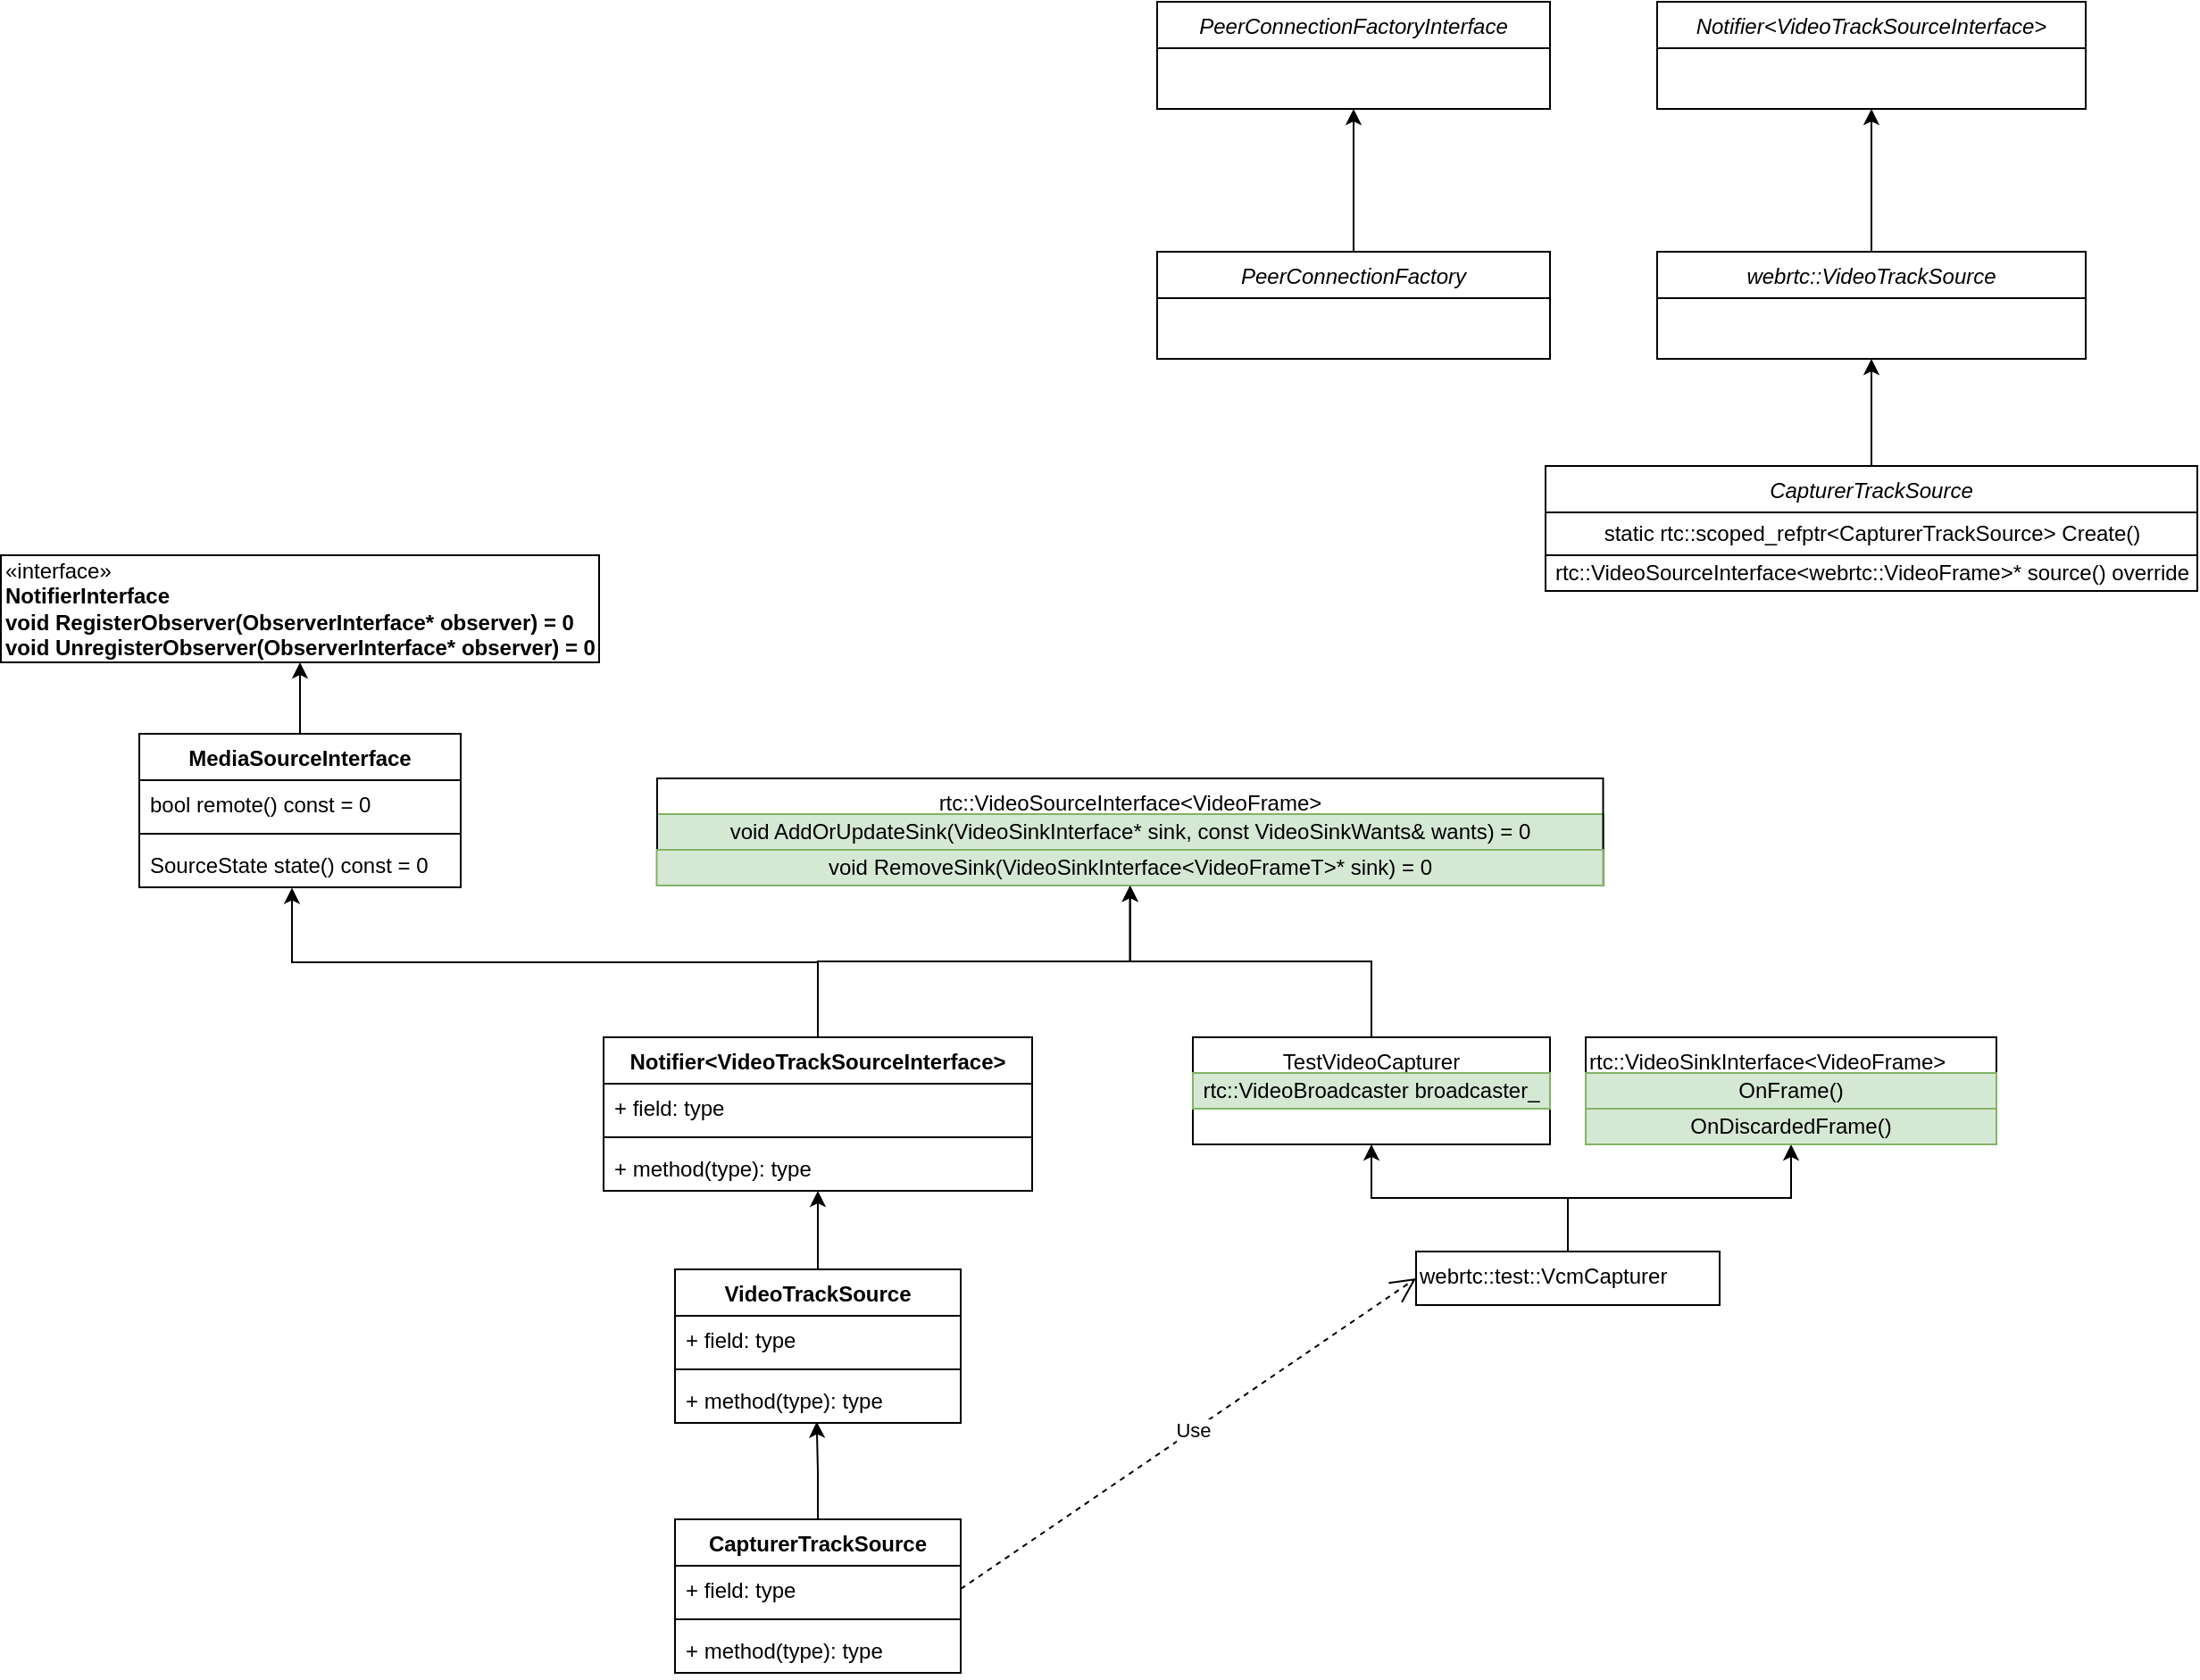 <mxfile version="15.2.9" type="github">
  <diagram id="C5RBs43oDa-KdzZeNtuy" name="Page-1">
    <mxGraphModel dx="1808" dy="532" grid="1" gridSize="10" guides="1" tooltips="1" connect="1" arrows="1" fold="1" page="1" pageScale="1" pageWidth="827" pageHeight="1169" math="0" shadow="0">
      <root>
        <mxCell id="WIyWlLk6GJQsqaUBKTNV-0" />
        <mxCell id="WIyWlLk6GJQsqaUBKTNV-1" parent="WIyWlLk6GJQsqaUBKTNV-0" />
        <mxCell id="zkfFHV4jXpPFQw0GAbJ--0" value="PeerConnectionFactoryInterface" style="swimlane;fontStyle=2;align=center;verticalAlign=top;childLayout=stackLayout;horizontal=1;startSize=26;horizontalStack=0;resizeParent=1;resizeLast=0;collapsible=1;marginBottom=0;rounded=0;shadow=0;strokeWidth=1;fillColor=default;strokeColor=default;fontColor=default;" parent="WIyWlLk6GJQsqaUBKTNV-1" vertex="1">
          <mxGeometry x="220" y="120" width="220" height="60" as="geometry">
            <mxRectangle x="230" y="140" width="160" height="26" as="alternateBounds" />
          </mxGeometry>
        </mxCell>
        <mxCell id="JoFXOxbV63k-gSRTrEm3-1" style="edgeStyle=orthogonalEdgeStyle;rounded=0;orthogonalLoop=1;jettySize=auto;html=1;exitX=0.5;exitY=0;exitDx=0;exitDy=0;entryX=0.5;entryY=1;entryDx=0;entryDy=0;startSize=26;fillColor=default;strokeColor=default;fontColor=default;" parent="WIyWlLk6GJQsqaUBKTNV-1" source="JoFXOxbV63k-gSRTrEm3-0" target="zkfFHV4jXpPFQw0GAbJ--0" edge="1">
          <mxGeometry relative="1" as="geometry" />
        </mxCell>
        <mxCell id="JoFXOxbV63k-gSRTrEm3-0" value="PeerConnectionFactory" style="swimlane;fontStyle=2;align=center;verticalAlign=top;childLayout=stackLayout;horizontal=1;startSize=26;horizontalStack=0;resizeParent=1;resizeLast=0;collapsible=1;marginBottom=0;rounded=0;shadow=0;strokeWidth=1;fillColor=default;strokeColor=default;fontColor=default;" parent="WIyWlLk6GJQsqaUBKTNV-1" vertex="1">
          <mxGeometry x="220" y="260" width="220" height="60" as="geometry">
            <mxRectangle x="220" y="260" width="160" height="26" as="alternateBounds" />
          </mxGeometry>
        </mxCell>
        <mxCell id="p7KayZ5e3qQGaBq0iAXb-0" value="Notifier&lt;VideoTrackSourceInterface&gt;" style="swimlane;fontStyle=2;align=center;verticalAlign=top;childLayout=stackLayout;horizontal=1;startSize=26;horizontalStack=0;resizeParent=1;resizeLast=0;collapsible=1;marginBottom=0;rounded=0;shadow=0;strokeWidth=1;fillColor=default;strokeColor=default;fontColor=default;" parent="WIyWlLk6GJQsqaUBKTNV-1" vertex="1">
          <mxGeometry x="500" y="120" width="240" height="60" as="geometry">
            <mxRectangle x="230" y="140" width="160" height="26" as="alternateBounds" />
          </mxGeometry>
        </mxCell>
        <mxCell id="p7KayZ5e3qQGaBq0iAXb-1" style="edgeStyle=orthogonalEdgeStyle;rounded=0;orthogonalLoop=1;jettySize=auto;html=1;exitX=0.5;exitY=0;exitDx=0;exitDy=0;entryX=0.5;entryY=1;entryDx=0;entryDy=0;startSize=26;fillColor=default;strokeColor=default;fontColor=default;" parent="WIyWlLk6GJQsqaUBKTNV-1" source="p7KayZ5e3qQGaBq0iAXb-2" target="p7KayZ5e3qQGaBq0iAXb-0" edge="1">
          <mxGeometry relative="1" as="geometry" />
        </mxCell>
        <mxCell id="p7KayZ5e3qQGaBq0iAXb-2" value="webrtc::VideoTrackSource" style="swimlane;fontStyle=2;align=center;verticalAlign=top;childLayout=stackLayout;horizontal=1;startSize=26;horizontalStack=0;resizeParent=1;resizeLast=0;collapsible=1;marginBottom=0;rounded=0;shadow=0;strokeWidth=1;fillColor=default;strokeColor=default;fontColor=default;" parent="WIyWlLk6GJQsqaUBKTNV-1" vertex="1">
          <mxGeometry x="500" y="260" width="240" height="60" as="geometry">
            <mxRectangle x="230" y="140" width="160" height="26" as="alternateBounds" />
          </mxGeometry>
        </mxCell>
        <mxCell id="p7KayZ5e3qQGaBq0iAXb-4" style="edgeStyle=orthogonalEdgeStyle;rounded=0;orthogonalLoop=1;jettySize=auto;html=1;exitX=0.5;exitY=0;exitDx=0;exitDy=0;entryX=0.5;entryY=1;entryDx=0;entryDy=0;fontColor=default;strokeColor=default;fillColor=default;" parent="WIyWlLk6GJQsqaUBKTNV-1" source="p7KayZ5e3qQGaBq0iAXb-3" target="p7KayZ5e3qQGaBq0iAXb-2" edge="1">
          <mxGeometry relative="1" as="geometry" />
        </mxCell>
        <mxCell id="p7KayZ5e3qQGaBq0iAXb-3" value="CapturerTrackSource" style="swimlane;fontStyle=2;align=center;verticalAlign=top;childLayout=stackLayout;horizontal=1;startSize=26;horizontalStack=0;resizeParent=1;resizeLast=0;collapsible=1;marginBottom=0;rounded=0;shadow=0;strokeWidth=1;fillColor=default;strokeColor=default;fontColor=default;" parent="WIyWlLk6GJQsqaUBKTNV-1" vertex="1">
          <mxGeometry x="437.5" y="380" width="365" height="70" as="geometry">
            <mxRectangle x="230" y="140" width="160" height="26" as="alternateBounds" />
          </mxGeometry>
        </mxCell>
        <mxCell id="p7KayZ5e3qQGaBq0iAXb-7" value="static rtc::scoped_refptr&amp;lt;CapturerTrackSource&amp;gt; Create()" style="rounded=0;whiteSpace=wrap;html=1;fontColor=default;strokeColor=default;fillColor=default;" parent="p7KayZ5e3qQGaBq0iAXb-3" vertex="1">
          <mxGeometry y="26" width="365" height="24" as="geometry" />
        </mxCell>
        <mxCell id="dP86Xrbdf1AUeSo-aDk7-17" value="rtc::VideoSourceInterface&amp;lt;webrtc::VideoFrame&amp;gt;* source() override" style="text;html=1;align=center;verticalAlign=middle;resizable=0;points=[];autosize=1;strokeColor=none;fillColor=none;" vertex="1" parent="p7KayZ5e3qQGaBq0iAXb-3">
          <mxGeometry y="50" width="365" height="20" as="geometry" />
        </mxCell>
        <mxCell id="p7KayZ5e3qQGaBq0iAXb-16" style="edgeStyle=orthogonalEdgeStyle;rounded=0;orthogonalLoop=1;jettySize=auto;html=1;exitX=0.5;exitY=0;exitDx=0;exitDy=0;fontColor=default;strokeColor=default;fillColor=default;" parent="WIyWlLk6GJQsqaUBKTNV-1" source="p7KayZ5e3qQGaBq0iAXb-13" target="p7KayZ5e3qQGaBq0iAXb-14" edge="1">
          <mxGeometry relative="1" as="geometry" />
        </mxCell>
        <mxCell id="p7KayZ5e3qQGaBq0iAXb-17" style="edgeStyle=orthogonalEdgeStyle;rounded=0;orthogonalLoop=1;jettySize=auto;html=1;exitX=0.5;exitY=0;exitDx=0;exitDy=0;entryX=0.5;entryY=1;entryDx=0;entryDy=0;fontColor=default;strokeColor=default;fillColor=default;" parent="WIyWlLk6GJQsqaUBKTNV-1" source="p7KayZ5e3qQGaBq0iAXb-13" target="p7KayZ5e3qQGaBq0iAXb-15" edge="1">
          <mxGeometry relative="1" as="geometry" />
        </mxCell>
        <mxCell id="p7KayZ5e3qQGaBq0iAXb-13" value="webrtc::test::VcmCapturer" style="text;whiteSpace=wrap;html=1;fontColor=default;strokeColor=default;" parent="WIyWlLk6GJQsqaUBKTNV-1" vertex="1">
          <mxGeometry x="365" y="820" width="170" height="30" as="geometry" />
        </mxCell>
        <mxCell id="dP86Xrbdf1AUeSo-aDk7-6" value="" style="edgeStyle=orthogonalEdgeStyle;rounded=0;orthogonalLoop=1;jettySize=auto;html=1;jumpStyle=none;" edge="1" parent="WIyWlLk6GJQsqaUBKTNV-1" source="p7KayZ5e3qQGaBq0iAXb-14" target="dP86Xrbdf1AUeSo-aDk7-5">
          <mxGeometry relative="1" as="geometry" />
        </mxCell>
        <mxCell id="p7KayZ5e3qQGaBq0iAXb-14" value="TestVideoCapturer" style="text;whiteSpace=wrap;html=1;fontColor=default;strokeColor=default;align=center;" parent="WIyWlLk6GJQsqaUBKTNV-1" vertex="1">
          <mxGeometry x="240" y="700" width="200" height="60" as="geometry" />
        </mxCell>
        <mxCell id="p7KayZ5e3qQGaBq0iAXb-15" value="rtc::VideoSinkInterface&amp;lt;VideoFrame&amp;gt;" style="text;whiteSpace=wrap;html=1;fontColor=default;strokeColor=default;align=left;" parent="WIyWlLk6GJQsqaUBKTNV-1" vertex="1">
          <mxGeometry x="460" y="700" width="230" height="60" as="geometry" />
        </mxCell>
        <mxCell id="dP86Xrbdf1AUeSo-aDk7-1" value="rtc::VideoBroadcaster broadcaster_" style="text;html=1;strokeColor=#82b366;fillColor=#d5e8d4;align=center;verticalAlign=middle;whiteSpace=wrap;rounded=0;" vertex="1" parent="WIyWlLk6GJQsqaUBKTNV-1">
          <mxGeometry x="240" y="720" width="200" height="20" as="geometry" />
        </mxCell>
        <mxCell id="dP86Xrbdf1AUeSo-aDk7-2" value="&lt;div style=&quot;text-align: left&quot;&gt;&lt;span&gt;OnFrame()&lt;/span&gt;&lt;/div&gt;" style="text;html=1;strokeColor=#82b366;fillColor=#d5e8d4;align=center;verticalAlign=middle;whiteSpace=wrap;rounded=0;" vertex="1" parent="WIyWlLk6GJQsqaUBKTNV-1">
          <mxGeometry x="460" y="720" width="230" height="20" as="geometry" />
        </mxCell>
        <mxCell id="dP86Xrbdf1AUeSo-aDk7-4" value="&lt;div style=&quot;text-align: left&quot;&gt;&lt;span&gt;&lt;font face=&quot;helvetica&quot;&gt;OnDiscardedFrame()&lt;/font&gt;&lt;/span&gt;&lt;/div&gt;" style="text;html=1;strokeColor=#82b366;fillColor=#d5e8d4;align=center;verticalAlign=middle;whiteSpace=wrap;rounded=0;" vertex="1" parent="WIyWlLk6GJQsqaUBKTNV-1">
          <mxGeometry x="460" y="740" width="230" height="20" as="geometry" />
        </mxCell>
        <mxCell id="dP86Xrbdf1AUeSo-aDk7-10" value="" style="group" vertex="1" connectable="0" parent="WIyWlLk6GJQsqaUBKTNV-1">
          <mxGeometry x="-60" y="555" width="540" height="60" as="geometry" />
        </mxCell>
        <mxCell id="dP86Xrbdf1AUeSo-aDk7-9" value="void AddOrUpdateSink(VideoSinkInterface* sink, const VideoSinkWants&amp;amp; wants) = 0" style="text;html=1;strokeColor=#82b366;fillColor=#d5e8d4;align=center;verticalAlign=middle;whiteSpace=wrap;rounded=0;" vertex="1" parent="dP86Xrbdf1AUeSo-aDk7-10">
          <mxGeometry y="20" width="530" height="20" as="geometry" />
        </mxCell>
        <mxCell id="dP86Xrbdf1AUeSo-aDk7-12" value="void RemoveSink(VideoSinkInterface&amp;lt;VideoFrameT&amp;gt;* sink) = 0" style="text;html=1;strokeColor=none;fillColor=none;align=center;verticalAlign=middle;whiteSpace=wrap;rounded=0;" vertex="1" parent="dP86Xrbdf1AUeSo-aDk7-10">
          <mxGeometry x="-0.25" y="40" width="540.25" height="20" as="geometry" />
        </mxCell>
        <mxCell id="dP86Xrbdf1AUeSo-aDk7-14" value="" style="group" vertex="1" connectable="0" parent="dP86Xrbdf1AUeSo-aDk7-10">
          <mxGeometry x="-0.25" width="540.25" height="60" as="geometry" />
        </mxCell>
        <mxCell id="dP86Xrbdf1AUeSo-aDk7-5" value="rtc::VideoSourceInterface&amp;lt;VideoFrame&amp;gt;" style="text;whiteSpace=wrap;html=1;fontColor=default;strokeColor=default;align=center;" vertex="1" parent="dP86Xrbdf1AUeSo-aDk7-14">
          <mxGeometry x="0.25" width="529.75" height="60" as="geometry" />
        </mxCell>
        <mxCell id="dP86Xrbdf1AUeSo-aDk7-13" value="void RemoveSink(VideoSinkInterface&amp;lt;VideoFrameT&amp;gt;* sink) = 0" style="text;html=1;strokeColor=#82b366;fillColor=#d5e8d4;align=center;verticalAlign=middle;whiteSpace=wrap;rounded=0;" vertex="1" parent="dP86Xrbdf1AUeSo-aDk7-14">
          <mxGeometry y="40" width="530" height="20" as="geometry" />
        </mxCell>
        <mxCell id="dP86Xrbdf1AUeSo-aDk7-22" value="" style="edgeStyle=orthogonalEdgeStyle;rounded=0;jumpStyle=none;orthogonalLoop=1;jettySize=auto;html=1;" edge="1" parent="WIyWlLk6GJQsqaUBKTNV-1" source="dP86Xrbdf1AUeSo-aDk7-18" target="dP86Xrbdf1AUeSo-aDk7-13">
          <mxGeometry relative="1" as="geometry" />
        </mxCell>
        <mxCell id="dP86Xrbdf1AUeSo-aDk7-28" style="edgeStyle=orthogonalEdgeStyle;rounded=0;jumpStyle=none;orthogonalLoop=1;jettySize=auto;html=1;entryX=0.475;entryY=1.011;entryDx=0;entryDy=0;entryPerimeter=0;" edge="1" parent="WIyWlLk6GJQsqaUBKTNV-1" source="dP86Xrbdf1AUeSo-aDk7-18" target="dP86Xrbdf1AUeSo-aDk7-26">
          <mxGeometry relative="1" as="geometry">
            <mxPoint x="-220" y="660" as="targetPoint" />
          </mxGeometry>
        </mxCell>
        <mxCell id="dP86Xrbdf1AUeSo-aDk7-18" value="Notifier&lt;VideoTrackSourceInterface&gt;" style="swimlane;fontStyle=1;align=center;verticalAlign=top;childLayout=stackLayout;horizontal=1;startSize=26;horizontalStack=0;resizeParent=1;resizeParentMax=0;resizeLast=0;collapsible=1;marginBottom=0;" vertex="1" parent="WIyWlLk6GJQsqaUBKTNV-1">
          <mxGeometry x="-90" y="700" width="240" height="86" as="geometry" />
        </mxCell>
        <mxCell id="dP86Xrbdf1AUeSo-aDk7-19" value="+ field: type" style="text;strokeColor=none;fillColor=none;align=left;verticalAlign=top;spacingLeft=4;spacingRight=4;overflow=hidden;rotatable=0;points=[[0,0.5],[1,0.5]];portConstraint=eastwest;" vertex="1" parent="dP86Xrbdf1AUeSo-aDk7-18">
          <mxGeometry y="26" width="240" height="26" as="geometry" />
        </mxCell>
        <mxCell id="dP86Xrbdf1AUeSo-aDk7-20" value="" style="line;strokeWidth=1;fillColor=none;align=left;verticalAlign=middle;spacingTop=-1;spacingLeft=3;spacingRight=3;rotatable=0;labelPosition=right;points=[];portConstraint=eastwest;" vertex="1" parent="dP86Xrbdf1AUeSo-aDk7-18">
          <mxGeometry y="52" width="240" height="8" as="geometry" />
        </mxCell>
        <mxCell id="dP86Xrbdf1AUeSo-aDk7-21" value="+ method(type): type" style="text;strokeColor=none;fillColor=none;align=left;verticalAlign=top;spacingLeft=4;spacingRight=4;overflow=hidden;rotatable=0;points=[[0,0.5],[1,0.5]];portConstraint=eastwest;" vertex="1" parent="dP86Xrbdf1AUeSo-aDk7-18">
          <mxGeometry y="60" width="240" height="26" as="geometry" />
        </mxCell>
        <mxCell id="dP86Xrbdf1AUeSo-aDk7-31" value="" style="edgeStyle=orthogonalEdgeStyle;rounded=0;jumpStyle=none;orthogonalLoop=1;jettySize=auto;html=1;" edge="1" parent="WIyWlLk6GJQsqaUBKTNV-1" source="dP86Xrbdf1AUeSo-aDk7-23" target="dP86Xrbdf1AUeSo-aDk7-30">
          <mxGeometry relative="1" as="geometry" />
        </mxCell>
        <mxCell id="dP86Xrbdf1AUeSo-aDk7-23" value="MediaSourceInterface" style="swimlane;fontStyle=1;align=center;verticalAlign=top;childLayout=stackLayout;horizontal=1;startSize=26;horizontalStack=0;resizeParent=1;resizeParentMax=0;resizeLast=0;collapsible=1;marginBottom=0;" vertex="1" parent="WIyWlLk6GJQsqaUBKTNV-1">
          <mxGeometry x="-350" y="530" width="180" height="86" as="geometry" />
        </mxCell>
        <mxCell id="dP86Xrbdf1AUeSo-aDk7-24" value="bool remote() const = 0" style="text;strokeColor=none;fillColor=none;align=left;verticalAlign=top;spacingLeft=4;spacingRight=4;overflow=hidden;rotatable=0;points=[[0,0.5],[1,0.5]];portConstraint=eastwest;" vertex="1" parent="dP86Xrbdf1AUeSo-aDk7-23">
          <mxGeometry y="26" width="180" height="26" as="geometry" />
        </mxCell>
        <mxCell id="dP86Xrbdf1AUeSo-aDk7-25" value="" style="line;strokeWidth=1;fillColor=none;align=left;verticalAlign=middle;spacingTop=-1;spacingLeft=3;spacingRight=3;rotatable=0;labelPosition=right;points=[];portConstraint=eastwest;" vertex="1" parent="dP86Xrbdf1AUeSo-aDk7-23">
          <mxGeometry y="52" width="180" height="8" as="geometry" />
        </mxCell>
        <mxCell id="dP86Xrbdf1AUeSo-aDk7-26" value="SourceState state() const = 0" style="text;strokeColor=none;fillColor=none;align=left;verticalAlign=top;spacingLeft=4;spacingRight=4;overflow=hidden;rotatable=0;points=[[0,0.5],[1,0.5]];portConstraint=eastwest;" vertex="1" parent="dP86Xrbdf1AUeSo-aDk7-23">
          <mxGeometry y="60" width="180" height="26" as="geometry" />
        </mxCell>
        <mxCell id="dP86Xrbdf1AUeSo-aDk7-30" value="«interface»&lt;br&gt;&lt;b&gt;NotifierInterface&lt;/b&gt;&lt;br&gt;&lt;b&gt;void RegisterObserver(ObserverInterface* observer) = 0&lt;/b&gt;&lt;br&gt;&lt;b&gt;void UnregisterObserver(ObserverInterface* observer) = 0&lt;/b&gt;" style="html=1;align=left;" vertex="1" parent="WIyWlLk6GJQsqaUBKTNV-1">
          <mxGeometry x="-427.5" y="430" width="335" height="60" as="geometry" />
        </mxCell>
        <mxCell id="dP86Xrbdf1AUeSo-aDk7-37" style="edgeStyle=orthogonalEdgeStyle;rounded=0;jumpStyle=none;orthogonalLoop=1;jettySize=auto;html=1;entryX=0.5;entryY=1;entryDx=0;entryDy=0;" edge="1" parent="WIyWlLk6GJQsqaUBKTNV-1" source="dP86Xrbdf1AUeSo-aDk7-32" target="dP86Xrbdf1AUeSo-aDk7-18">
          <mxGeometry relative="1" as="geometry">
            <mxPoint x="30" y="790" as="targetPoint" />
          </mxGeometry>
        </mxCell>
        <mxCell id="dP86Xrbdf1AUeSo-aDk7-32" value="VideoTrackSource" style="swimlane;fontStyle=1;align=center;verticalAlign=top;childLayout=stackLayout;horizontal=1;startSize=26;horizontalStack=0;resizeParent=1;resizeParentMax=0;resizeLast=0;collapsible=1;marginBottom=0;" vertex="1" parent="WIyWlLk6GJQsqaUBKTNV-1">
          <mxGeometry x="-50" y="830" width="160" height="86" as="geometry" />
        </mxCell>
        <mxCell id="dP86Xrbdf1AUeSo-aDk7-33" value="+ field: type" style="text;strokeColor=none;fillColor=none;align=left;verticalAlign=top;spacingLeft=4;spacingRight=4;overflow=hidden;rotatable=0;points=[[0,0.5],[1,0.5]];portConstraint=eastwest;" vertex="1" parent="dP86Xrbdf1AUeSo-aDk7-32">
          <mxGeometry y="26" width="160" height="26" as="geometry" />
        </mxCell>
        <mxCell id="dP86Xrbdf1AUeSo-aDk7-34" value="" style="line;strokeWidth=1;fillColor=none;align=left;verticalAlign=middle;spacingTop=-1;spacingLeft=3;spacingRight=3;rotatable=0;labelPosition=right;points=[];portConstraint=eastwest;" vertex="1" parent="dP86Xrbdf1AUeSo-aDk7-32">
          <mxGeometry y="52" width="160" height="8" as="geometry" />
        </mxCell>
        <mxCell id="dP86Xrbdf1AUeSo-aDk7-35" value="+ method(type): type" style="text;strokeColor=none;fillColor=none;align=left;verticalAlign=top;spacingLeft=4;spacingRight=4;overflow=hidden;rotatable=0;points=[[0,0.5],[1,0.5]];portConstraint=eastwest;" vertex="1" parent="dP86Xrbdf1AUeSo-aDk7-32">
          <mxGeometry y="60" width="160" height="26" as="geometry" />
        </mxCell>
        <mxCell id="dP86Xrbdf1AUeSo-aDk7-42" value="" style="edgeStyle=orthogonalEdgeStyle;rounded=0;jumpStyle=none;orthogonalLoop=1;jettySize=auto;html=1;entryX=0.496;entryY=0.974;entryDx=0;entryDy=0;entryPerimeter=0;" edge="1" parent="WIyWlLk6GJQsqaUBKTNV-1" source="dP86Xrbdf1AUeSo-aDk7-38" target="dP86Xrbdf1AUeSo-aDk7-35">
          <mxGeometry relative="1" as="geometry">
            <mxPoint x="30" y="910" as="targetPoint" />
          </mxGeometry>
        </mxCell>
        <mxCell id="dP86Xrbdf1AUeSo-aDk7-38" value="CapturerTrackSource" style="swimlane;fontStyle=1;align=center;verticalAlign=top;childLayout=stackLayout;horizontal=1;startSize=26;horizontalStack=0;resizeParent=1;resizeParentMax=0;resizeLast=0;collapsible=1;marginBottom=0;" vertex="1" parent="WIyWlLk6GJQsqaUBKTNV-1">
          <mxGeometry x="-50" y="970" width="160" height="86" as="geometry" />
        </mxCell>
        <mxCell id="dP86Xrbdf1AUeSo-aDk7-39" value="+ field: type" style="text;strokeColor=none;fillColor=none;align=left;verticalAlign=top;spacingLeft=4;spacingRight=4;overflow=hidden;rotatable=0;points=[[0,0.5],[1,0.5]];portConstraint=eastwest;" vertex="1" parent="dP86Xrbdf1AUeSo-aDk7-38">
          <mxGeometry y="26" width="160" height="26" as="geometry" />
        </mxCell>
        <mxCell id="dP86Xrbdf1AUeSo-aDk7-40" value="" style="line;strokeWidth=1;fillColor=none;align=left;verticalAlign=middle;spacingTop=-1;spacingLeft=3;spacingRight=3;rotatable=0;labelPosition=right;points=[];portConstraint=eastwest;" vertex="1" parent="dP86Xrbdf1AUeSo-aDk7-38">
          <mxGeometry y="52" width="160" height="8" as="geometry" />
        </mxCell>
        <mxCell id="dP86Xrbdf1AUeSo-aDk7-41" value="+ method(type): type" style="text;strokeColor=none;fillColor=none;align=left;verticalAlign=top;spacingLeft=4;spacingRight=4;overflow=hidden;rotatable=0;points=[[0,0.5],[1,0.5]];portConstraint=eastwest;" vertex="1" parent="dP86Xrbdf1AUeSo-aDk7-38">
          <mxGeometry y="60" width="160" height="26" as="geometry" />
        </mxCell>
        <mxCell id="dP86Xrbdf1AUeSo-aDk7-44" value="Use" style="endArrow=open;endSize=12;dashed=1;html=1;exitX=1;exitY=0.5;exitDx=0;exitDy=0;entryX=0;entryY=0.5;entryDx=0;entryDy=0;" edge="1" parent="WIyWlLk6GJQsqaUBKTNV-1" source="dP86Xrbdf1AUeSo-aDk7-39" target="p7KayZ5e3qQGaBq0iAXb-13">
          <mxGeometry x="0.021" width="160" relative="1" as="geometry">
            <mxPoint x="50" y="850" as="sourcePoint" />
            <mxPoint x="210" y="850" as="targetPoint" />
            <mxPoint as="offset" />
          </mxGeometry>
        </mxCell>
      </root>
    </mxGraphModel>
  </diagram>
</mxfile>
